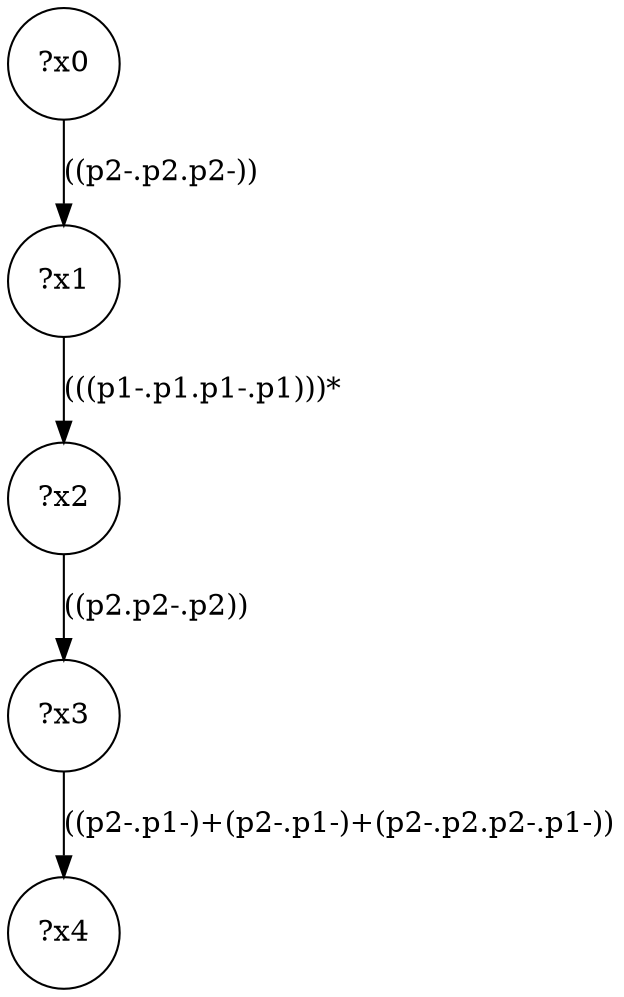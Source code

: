 digraph g {
	x0 [shape=circle, label="?x0"];
	x1 [shape=circle, label="?x1"];
	x0 -> x1 [label="((p2-.p2.p2-))"];
	x2 [shape=circle, label="?x2"];
	x1 -> x2 [label="(((p1-.p1.p1-.p1)))*"];
	x3 [shape=circle, label="?x3"];
	x2 -> x3 [label="((p2.p2-.p2))"];
	x4 [shape=circle, label="?x4"];
	x3 -> x4 [label="((p2-.p1-)+(p2-.p1-)+(p2-.p2.p2-.p1-))"];
}

